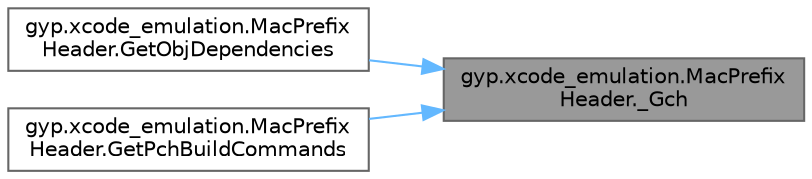 digraph "gyp.xcode_emulation.MacPrefixHeader._Gch"
{
 // LATEX_PDF_SIZE
  bgcolor="transparent";
  edge [fontname=Helvetica,fontsize=10,labelfontname=Helvetica,labelfontsize=10];
  node [fontname=Helvetica,fontsize=10,shape=box,height=0.2,width=0.4];
  rankdir="RL";
  Node1 [id="Node000001",label="gyp.xcode_emulation.MacPrefix\lHeader._Gch",height=0.2,width=0.4,color="gray40", fillcolor="grey60", style="filled", fontcolor="black",tooltip=" "];
  Node1 -> Node2 [id="edge5_Node000001_Node000002",dir="back",color="steelblue1",style="solid",tooltip=" "];
  Node2 [id="Node000002",label="gyp.xcode_emulation.MacPrefix\lHeader.GetObjDependencies",height=0.2,width=0.4,color="grey40", fillcolor="white", style="filled",URL="$classgyp_1_1xcode__emulation_1_1_mac_prefix_header.html#ae7f5eda67aab342217aff7c70812c339",tooltip=" "];
  Node1 -> Node3 [id="edge6_Node000001_Node000003",dir="back",color="steelblue1",style="solid",tooltip=" "];
  Node3 [id="Node000003",label="gyp.xcode_emulation.MacPrefix\lHeader.GetPchBuildCommands",height=0.2,width=0.4,color="grey40", fillcolor="white", style="filled",URL="$classgyp_1_1xcode__emulation_1_1_mac_prefix_header.html#a2b6fbdb79ef4f092890177add0090721",tooltip=" "];
}
